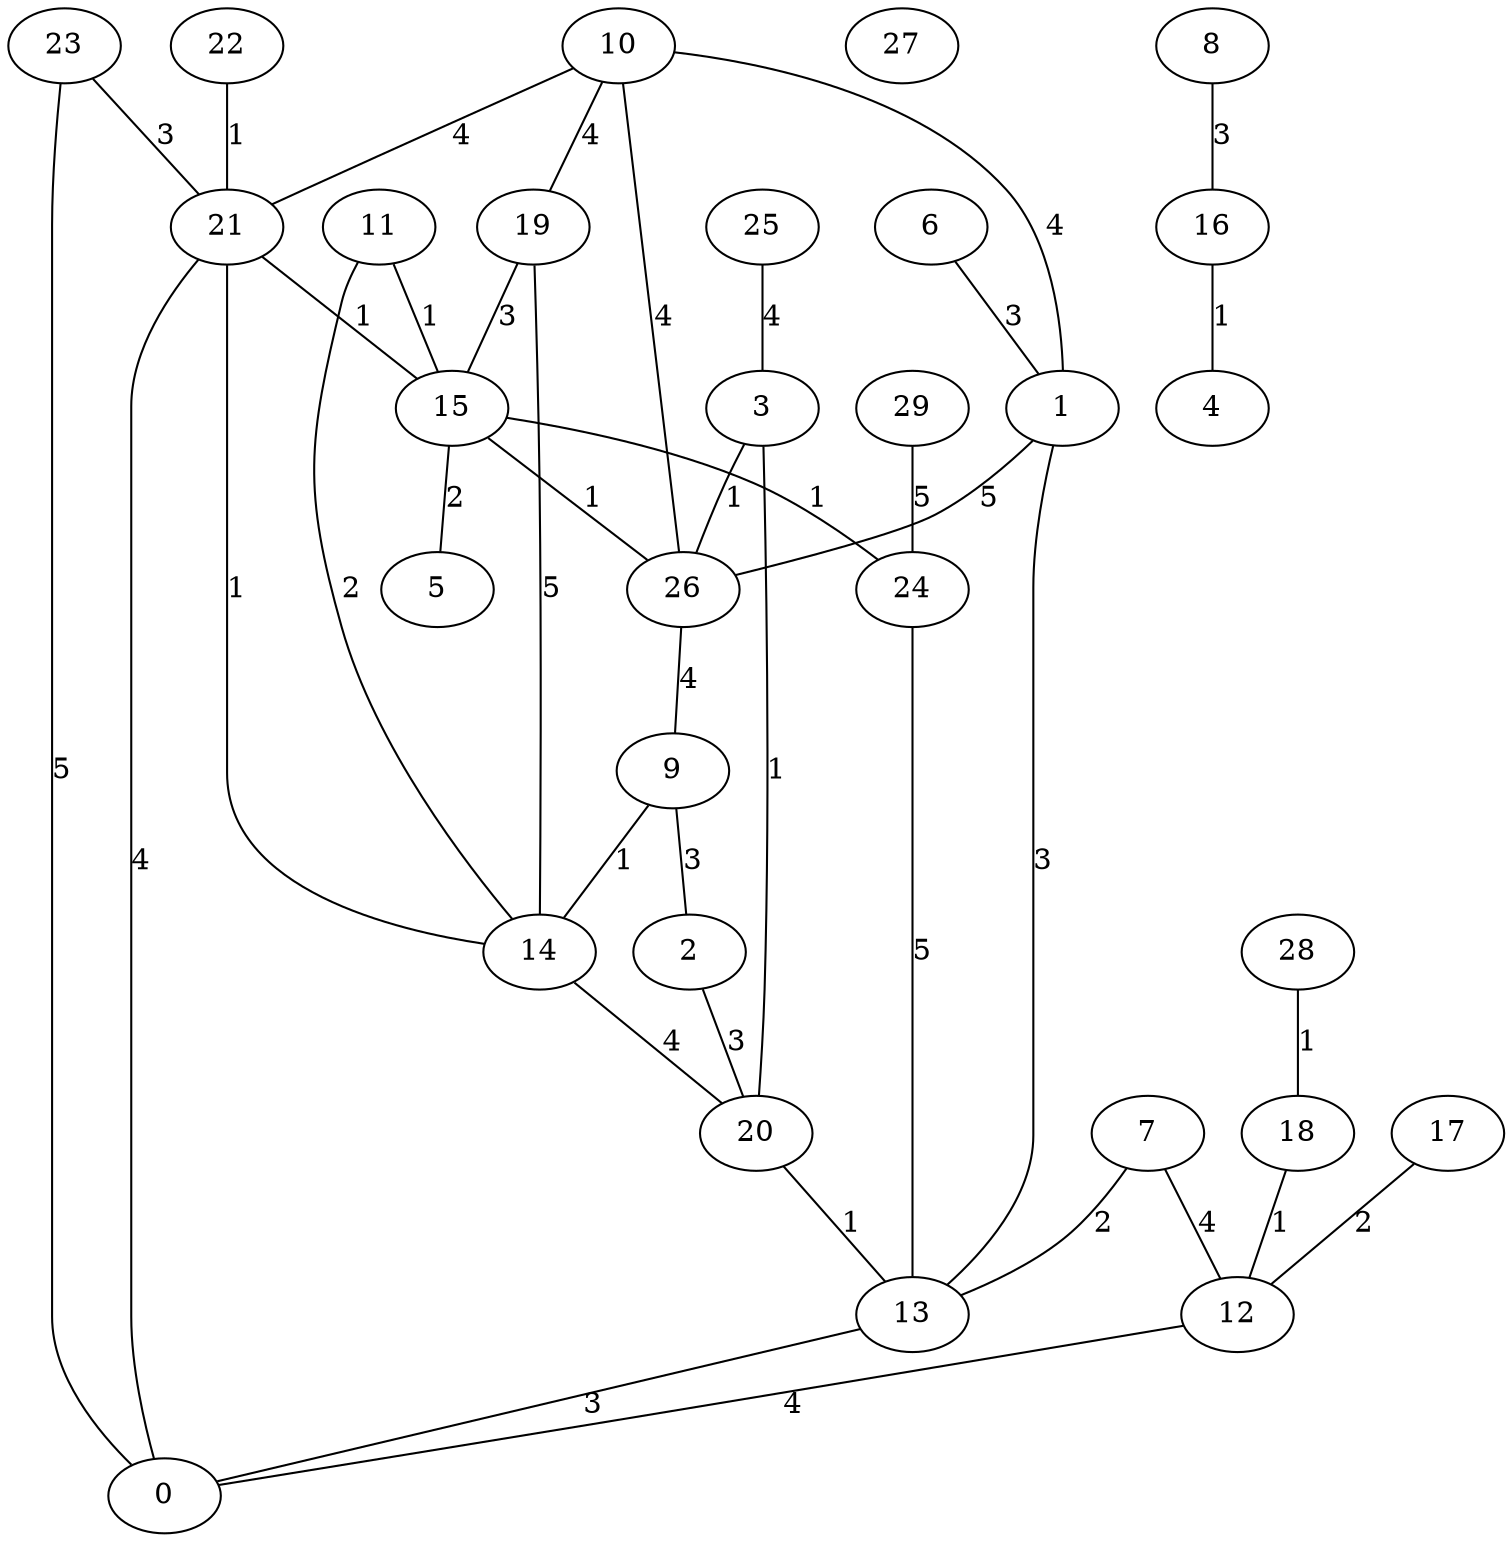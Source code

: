 graph{
   22;
   11;
   29;
   14;
   18;
   21;
   27;
   20;
   17;
   24;
   4;
   6;
   3;
   16;
   2;
   0;
   7;
   9;
   26;
   25;
   15;
   8;
   28;
   23;
   5;
   13;
   12;
   1;
   10;
   19;
   23 -- 0 [label="5"];
   16 -- 4 [label="1"];
   3 -- 26 [label="1"];
   24 -- 13 [label="5"];
   9 -- 14 [label="1"];
   15 -- 24 [label="1"];
   20 -- 13 [label="1"];
   10 -- 26 [label="4"];
   11 -- 15 [label="1"];
   7 -- 13 [label="2"];
   28 -- 18 [label="1"];
   3 -- 20 [label="1"];
   21 -- 15 [label="1"];
   21 -- 14 [label="1"];
   15 -- 5 [label="2"];
   11 -- 14 [label="2"];
   9 -- 2 [label="3"];
   17 -- 12 [label="2"];
   13 -- 0 [label="3"];
   19 -- 15 [label="3"];
   12 -- 0 [label="4"];
   14 -- 20 [label="4"];
   23 -- 21 [label="3"];
   7 -- 12 [label="4"];
   1 -- 13 [label="3"];
   15 -- 26 [label="1"];
   10 -- 1 [label="4"];
   2 -- 20 [label="3"];
   10 -- 19 [label="4"];
   25 -- 3 [label="4"];
   0 -- 21 [label="4"];
   10 -- 21 [label="4"];
   26 -- 9 [label="4"];
   6 -- 1 [label="3"];
   18 -- 12 [label="1"];
   1 -- 26 [label="5"];
   8 -- 16 [label="3"];
   22 -- 21 [label="1"];
   29 -- 24 [label="5"];
   19 -- 14 [label="5"];
}